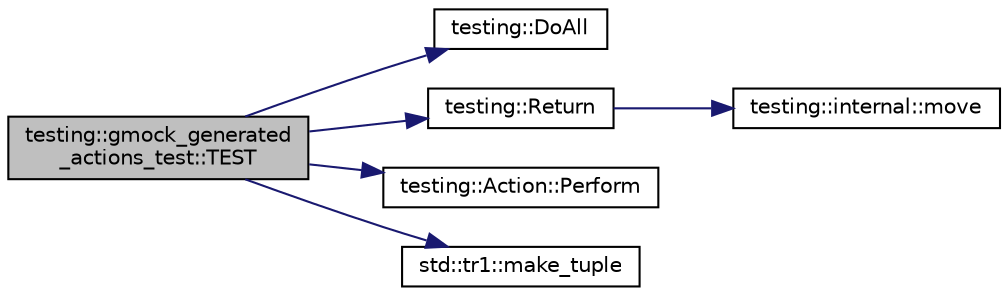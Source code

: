 digraph "testing::gmock_generated_actions_test::TEST"
{
  edge [fontname="Helvetica",fontsize="10",labelfontname="Helvetica",labelfontsize="10"];
  node [fontname="Helvetica",fontsize="10",shape=record];
  rankdir="LR";
  Node408 [label="testing::gmock_generated\l_actions_test::TEST",height=0.2,width=0.4,color="black", fillcolor="grey75", style="filled", fontcolor="black"];
  Node408 -> Node409 [color="midnightblue",fontsize="10",style="solid",fontname="Helvetica"];
  Node409 [label="testing::DoAll",height=0.2,width=0.4,color="black", fillcolor="white", style="filled",URL="$d0/d75/namespacetesting.html#a5f533932753d2af95000e96c4a3042e3"];
  Node408 -> Node410 [color="midnightblue",fontsize="10",style="solid",fontname="Helvetica"];
  Node410 [label="testing::Return",height=0.2,width=0.4,color="black", fillcolor="white", style="filled",URL="$d0/d75/namespacetesting.html#af6d1c13e9376c77671e37545cd84359c"];
  Node410 -> Node411 [color="midnightblue",fontsize="10",style="solid",fontname="Helvetica"];
  Node411 [label="testing::internal::move",height=0.2,width=0.4,color="black", fillcolor="white", style="filled",URL="$d0/da7/namespacetesting_1_1internal.html#a0f6d06bf8c3093b9c22bb08723db201e"];
  Node408 -> Node412 [color="midnightblue",fontsize="10",style="solid",fontname="Helvetica"];
  Node412 [label="testing::Action::Perform",height=0.2,width=0.4,color="black", fillcolor="white", style="filled",URL="$d0/dd1/classtesting_1_1_action.html#ad00a03062885685da84b308e6e8ff4cb"];
  Node408 -> Node413 [color="midnightblue",fontsize="10",style="solid",fontname="Helvetica"];
  Node413 [label="std::tr1::make_tuple",height=0.2,width=0.4,color="black", fillcolor="white", style="filled",URL="$d2/db7/namespacestd_1_1tr1.html#af7e12a0f5b5791b5b7c49a5a17b85359"];
}
